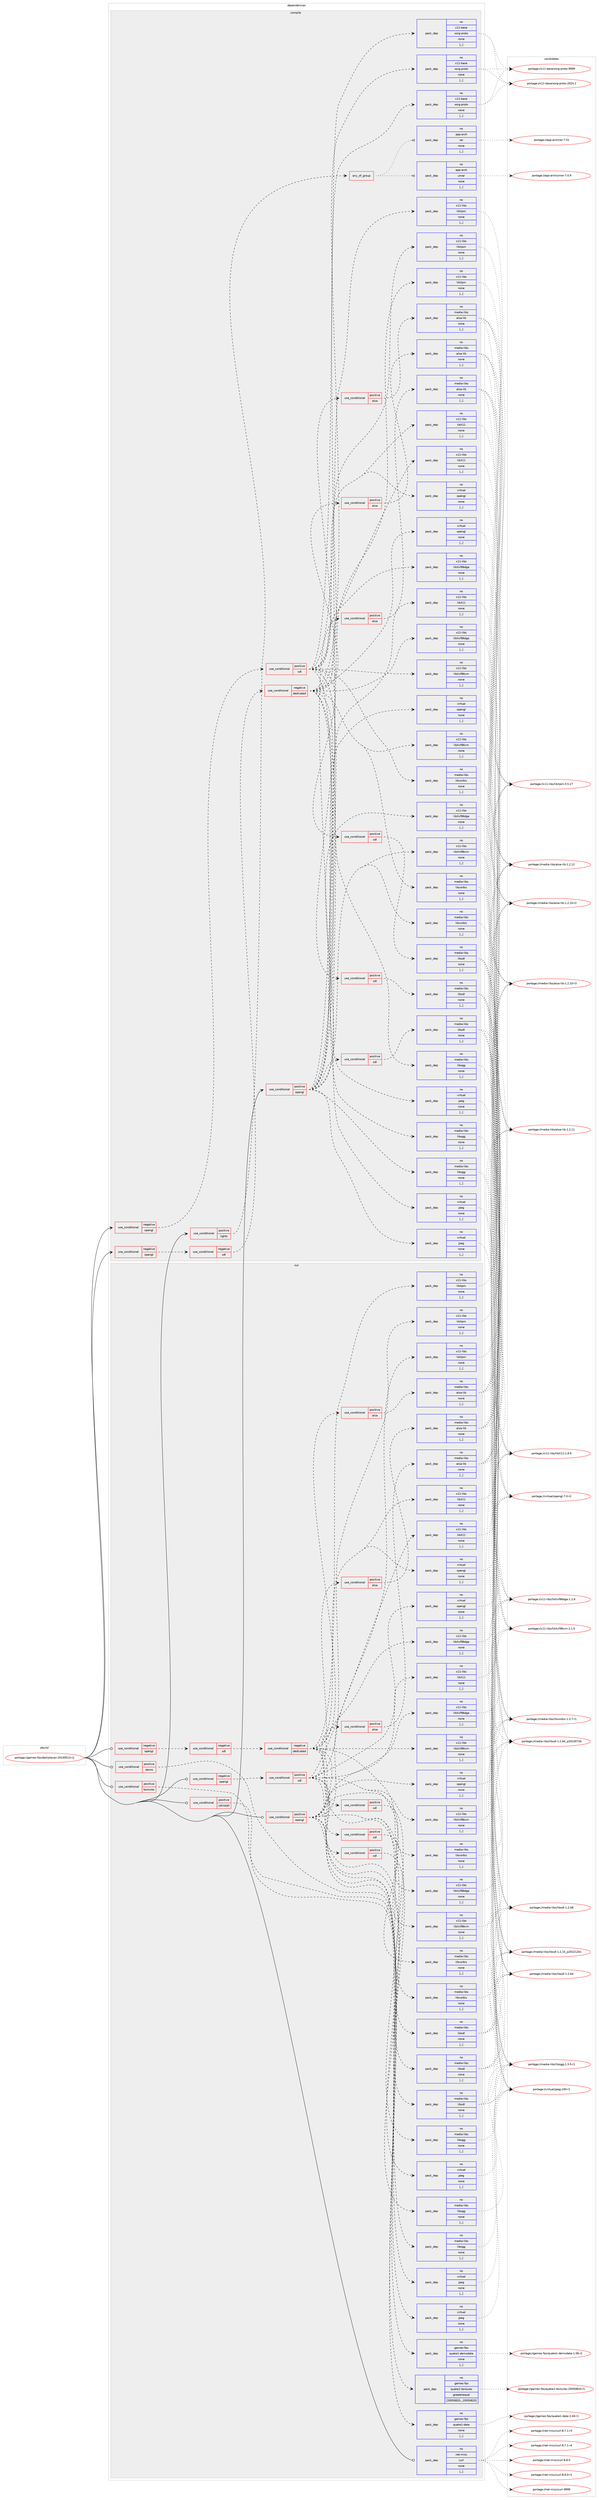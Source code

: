 digraph prolog {

# *************
# Graph options
# *************

newrank=true;
concentrate=true;
compound=true;
graph [rankdir=LR,fontname=Helvetica,fontsize=10,ranksep=1.5];#, ranksep=2.5, nodesep=0.2];
edge  [arrowhead=vee];
node  [fontname=Helvetica,fontsize=10];

# **********
# The ebuild
# **********

subgraph cluster_leftcol {
color=gray;
rank=same;
label=<<i>ebuild</i>>;
id [label="portage://games-fps/darkplaces-20140513-r2", color=red, width=4, href="../games-fps/darkplaces-20140513-r2.svg"];
}

# ****************
# The dependencies
# ****************

subgraph cluster_midcol {
color=gray;
label=<<i>dependencies</i>>;
subgraph cluster_compile {
fillcolor="#eeeeee";
style=filled;
label=<<i>compile</i>>;
subgraph cond62453 {
dependency225087 [label=<<TABLE BORDER="0" CELLBORDER="1" CELLSPACING="0" CELLPADDING="4"><TR><TD ROWSPAN="3" CELLPADDING="10">use_conditional</TD></TR><TR><TD>negative</TD></TR><TR><TD>opengl</TD></TR></TABLE>>, shape=none, color=red];
subgraph cond62454 {
dependency225088 [label=<<TABLE BORDER="0" CELLBORDER="1" CELLSPACING="0" CELLPADDING="4"><TR><TD ROWSPAN="3" CELLPADDING="10">use_conditional</TD></TR><TR><TD>negative</TD></TR><TR><TD>sdl</TD></TR></TABLE>>, shape=none, color=red];
subgraph cond62455 {
dependency225089 [label=<<TABLE BORDER="0" CELLBORDER="1" CELLSPACING="0" CELLPADDING="4"><TR><TD ROWSPAN="3" CELLPADDING="10">use_conditional</TD></TR><TR><TD>negative</TD></TR><TR><TD>dedicated</TD></TR></TABLE>>, shape=none, color=red];
subgraph pack161154 {
dependency225090 [label=<<TABLE BORDER="0" CELLBORDER="1" CELLSPACING="0" CELLPADDING="4" WIDTH="220"><TR><TD ROWSPAN="6" CELLPADDING="30">pack_dep</TD></TR><TR><TD WIDTH="110">no</TD></TR><TR><TD>virtual</TD></TR><TR><TD>jpeg</TD></TR><TR><TD>none</TD></TR><TR><TD>[,,]</TD></TR></TABLE>>, shape=none, color=blue];
}
dependency225089:e -> dependency225090:w [weight=20,style="dashed",arrowhead="vee"];
subgraph pack161155 {
dependency225091 [label=<<TABLE BORDER="0" CELLBORDER="1" CELLSPACING="0" CELLPADDING="4" WIDTH="220"><TR><TD ROWSPAN="6" CELLPADDING="30">pack_dep</TD></TR><TR><TD WIDTH="110">no</TD></TR><TR><TD>media-libs</TD></TR><TR><TD>libogg</TD></TR><TR><TD>none</TD></TR><TR><TD>[,,]</TD></TR></TABLE>>, shape=none, color=blue];
}
dependency225089:e -> dependency225091:w [weight=20,style="dashed",arrowhead="vee"];
subgraph pack161156 {
dependency225092 [label=<<TABLE BORDER="0" CELLBORDER="1" CELLSPACING="0" CELLPADDING="4" WIDTH="220"><TR><TD ROWSPAN="6" CELLPADDING="30">pack_dep</TD></TR><TR><TD WIDTH="110">no</TD></TR><TR><TD>media-libs</TD></TR><TR><TD>libvorbis</TD></TR><TR><TD>none</TD></TR><TR><TD>[,,]</TD></TR></TABLE>>, shape=none, color=blue];
}
dependency225089:e -> dependency225092:w [weight=20,style="dashed",arrowhead="vee"];
subgraph pack161157 {
dependency225093 [label=<<TABLE BORDER="0" CELLBORDER="1" CELLSPACING="0" CELLPADDING="4" WIDTH="220"><TR><TD ROWSPAN="6" CELLPADDING="30">pack_dep</TD></TR><TR><TD WIDTH="110">no</TD></TR><TR><TD>virtual</TD></TR><TR><TD>opengl</TD></TR><TR><TD>none</TD></TR><TR><TD>[,,]</TD></TR></TABLE>>, shape=none, color=blue];
}
dependency225089:e -> dependency225093:w [weight=20,style="dashed",arrowhead="vee"];
subgraph cond62456 {
dependency225094 [label=<<TABLE BORDER="0" CELLBORDER="1" CELLSPACING="0" CELLPADDING="4"><TR><TD ROWSPAN="3" CELLPADDING="10">use_conditional</TD></TR><TR><TD>positive</TD></TR><TR><TD>alsa</TD></TR></TABLE>>, shape=none, color=red];
subgraph pack161158 {
dependency225095 [label=<<TABLE BORDER="0" CELLBORDER="1" CELLSPACING="0" CELLPADDING="4" WIDTH="220"><TR><TD ROWSPAN="6" CELLPADDING="30">pack_dep</TD></TR><TR><TD WIDTH="110">no</TD></TR><TR><TD>media-libs</TD></TR><TR><TD>alsa-lib</TD></TR><TR><TD>none</TD></TR><TR><TD>[,,]</TD></TR></TABLE>>, shape=none, color=blue];
}
dependency225094:e -> dependency225095:w [weight=20,style="dashed",arrowhead="vee"];
}
dependency225089:e -> dependency225094:w [weight=20,style="dashed",arrowhead="vee"];
subgraph cond62457 {
dependency225096 [label=<<TABLE BORDER="0" CELLBORDER="1" CELLSPACING="0" CELLPADDING="4"><TR><TD ROWSPAN="3" CELLPADDING="10">use_conditional</TD></TR><TR><TD>positive</TD></TR><TR><TD>sdl</TD></TR></TABLE>>, shape=none, color=red];
subgraph pack161159 {
dependency225097 [label=<<TABLE BORDER="0" CELLBORDER="1" CELLSPACING="0" CELLPADDING="4" WIDTH="220"><TR><TD ROWSPAN="6" CELLPADDING="30">pack_dep</TD></TR><TR><TD WIDTH="110">no</TD></TR><TR><TD>media-libs</TD></TR><TR><TD>libsdl</TD></TR><TR><TD>none</TD></TR><TR><TD>[,,]</TD></TR></TABLE>>, shape=none, color=blue];
}
dependency225096:e -> dependency225097:w [weight=20,style="dashed",arrowhead="vee"];
}
dependency225089:e -> dependency225096:w [weight=20,style="dashed",arrowhead="vee"];
subgraph pack161160 {
dependency225098 [label=<<TABLE BORDER="0" CELLBORDER="1" CELLSPACING="0" CELLPADDING="4" WIDTH="220"><TR><TD ROWSPAN="6" CELLPADDING="30">pack_dep</TD></TR><TR><TD WIDTH="110">no</TD></TR><TR><TD>x11-libs</TD></TR><TR><TD>libX11</TD></TR><TR><TD>none</TD></TR><TR><TD>[,,]</TD></TR></TABLE>>, shape=none, color=blue];
}
dependency225089:e -> dependency225098:w [weight=20,style="dashed",arrowhead="vee"];
subgraph pack161161 {
dependency225099 [label=<<TABLE BORDER="0" CELLBORDER="1" CELLSPACING="0" CELLPADDING="4" WIDTH="220"><TR><TD ROWSPAN="6" CELLPADDING="30">pack_dep</TD></TR><TR><TD WIDTH="110">no</TD></TR><TR><TD>x11-libs</TD></TR><TR><TD>libXpm</TD></TR><TR><TD>none</TD></TR><TR><TD>[,,]</TD></TR></TABLE>>, shape=none, color=blue];
}
dependency225089:e -> dependency225099:w [weight=20,style="dashed",arrowhead="vee"];
subgraph pack161162 {
dependency225100 [label=<<TABLE BORDER="0" CELLBORDER="1" CELLSPACING="0" CELLPADDING="4" WIDTH="220"><TR><TD ROWSPAN="6" CELLPADDING="30">pack_dep</TD></TR><TR><TD WIDTH="110">no</TD></TR><TR><TD>x11-libs</TD></TR><TR><TD>libXxf86dga</TD></TR><TR><TD>none</TD></TR><TR><TD>[,,]</TD></TR></TABLE>>, shape=none, color=blue];
}
dependency225089:e -> dependency225100:w [weight=20,style="dashed",arrowhead="vee"];
subgraph pack161163 {
dependency225101 [label=<<TABLE BORDER="0" CELLBORDER="1" CELLSPACING="0" CELLPADDING="4" WIDTH="220"><TR><TD ROWSPAN="6" CELLPADDING="30">pack_dep</TD></TR><TR><TD WIDTH="110">no</TD></TR><TR><TD>x11-libs</TD></TR><TR><TD>libXxf86vm</TD></TR><TR><TD>none</TD></TR><TR><TD>[,,]</TD></TR></TABLE>>, shape=none, color=blue];
}
dependency225089:e -> dependency225101:w [weight=20,style="dashed",arrowhead="vee"];
subgraph pack161164 {
dependency225102 [label=<<TABLE BORDER="0" CELLBORDER="1" CELLSPACING="0" CELLPADDING="4" WIDTH="220"><TR><TD ROWSPAN="6" CELLPADDING="30">pack_dep</TD></TR><TR><TD WIDTH="110">no</TD></TR><TR><TD>x11-base</TD></TR><TR><TD>xorg-proto</TD></TR><TR><TD>none</TD></TR><TR><TD>[,,]</TD></TR></TABLE>>, shape=none, color=blue];
}
dependency225089:e -> dependency225102:w [weight=20,style="dashed",arrowhead="vee"];
}
dependency225088:e -> dependency225089:w [weight=20,style="dashed",arrowhead="vee"];
}
dependency225087:e -> dependency225088:w [weight=20,style="dashed",arrowhead="vee"];
}
id:e -> dependency225087:w [weight=20,style="solid",arrowhead="vee"];
subgraph cond62458 {
dependency225103 [label=<<TABLE BORDER="0" CELLBORDER="1" CELLSPACING="0" CELLPADDING="4"><TR><TD ROWSPAN="3" CELLPADDING="10">use_conditional</TD></TR><TR><TD>negative</TD></TR><TR><TD>opengl</TD></TR></TABLE>>, shape=none, color=red];
subgraph cond62459 {
dependency225104 [label=<<TABLE BORDER="0" CELLBORDER="1" CELLSPACING="0" CELLPADDING="4"><TR><TD ROWSPAN="3" CELLPADDING="10">use_conditional</TD></TR><TR><TD>positive</TD></TR><TR><TD>sdl</TD></TR></TABLE>>, shape=none, color=red];
subgraph pack161165 {
dependency225105 [label=<<TABLE BORDER="0" CELLBORDER="1" CELLSPACING="0" CELLPADDING="4" WIDTH="220"><TR><TD ROWSPAN="6" CELLPADDING="30">pack_dep</TD></TR><TR><TD WIDTH="110">no</TD></TR><TR><TD>virtual</TD></TR><TR><TD>jpeg</TD></TR><TR><TD>none</TD></TR><TR><TD>[,,]</TD></TR></TABLE>>, shape=none, color=blue];
}
dependency225104:e -> dependency225105:w [weight=20,style="dashed",arrowhead="vee"];
subgraph pack161166 {
dependency225106 [label=<<TABLE BORDER="0" CELLBORDER="1" CELLSPACING="0" CELLPADDING="4" WIDTH="220"><TR><TD ROWSPAN="6" CELLPADDING="30">pack_dep</TD></TR><TR><TD WIDTH="110">no</TD></TR><TR><TD>media-libs</TD></TR><TR><TD>libogg</TD></TR><TR><TD>none</TD></TR><TR><TD>[,,]</TD></TR></TABLE>>, shape=none, color=blue];
}
dependency225104:e -> dependency225106:w [weight=20,style="dashed",arrowhead="vee"];
subgraph pack161167 {
dependency225107 [label=<<TABLE BORDER="0" CELLBORDER="1" CELLSPACING="0" CELLPADDING="4" WIDTH="220"><TR><TD ROWSPAN="6" CELLPADDING="30">pack_dep</TD></TR><TR><TD WIDTH="110">no</TD></TR><TR><TD>media-libs</TD></TR><TR><TD>libvorbis</TD></TR><TR><TD>none</TD></TR><TR><TD>[,,]</TD></TR></TABLE>>, shape=none, color=blue];
}
dependency225104:e -> dependency225107:w [weight=20,style="dashed",arrowhead="vee"];
subgraph pack161168 {
dependency225108 [label=<<TABLE BORDER="0" CELLBORDER="1" CELLSPACING="0" CELLPADDING="4" WIDTH="220"><TR><TD ROWSPAN="6" CELLPADDING="30">pack_dep</TD></TR><TR><TD WIDTH="110">no</TD></TR><TR><TD>virtual</TD></TR><TR><TD>opengl</TD></TR><TR><TD>none</TD></TR><TR><TD>[,,]</TD></TR></TABLE>>, shape=none, color=blue];
}
dependency225104:e -> dependency225108:w [weight=20,style="dashed",arrowhead="vee"];
subgraph cond62460 {
dependency225109 [label=<<TABLE BORDER="0" CELLBORDER="1" CELLSPACING="0" CELLPADDING="4"><TR><TD ROWSPAN="3" CELLPADDING="10">use_conditional</TD></TR><TR><TD>positive</TD></TR><TR><TD>alsa</TD></TR></TABLE>>, shape=none, color=red];
subgraph pack161169 {
dependency225110 [label=<<TABLE BORDER="0" CELLBORDER="1" CELLSPACING="0" CELLPADDING="4" WIDTH="220"><TR><TD ROWSPAN="6" CELLPADDING="30">pack_dep</TD></TR><TR><TD WIDTH="110">no</TD></TR><TR><TD>media-libs</TD></TR><TR><TD>alsa-lib</TD></TR><TR><TD>none</TD></TR><TR><TD>[,,]</TD></TR></TABLE>>, shape=none, color=blue];
}
dependency225109:e -> dependency225110:w [weight=20,style="dashed",arrowhead="vee"];
}
dependency225104:e -> dependency225109:w [weight=20,style="dashed",arrowhead="vee"];
subgraph cond62461 {
dependency225111 [label=<<TABLE BORDER="0" CELLBORDER="1" CELLSPACING="0" CELLPADDING="4"><TR><TD ROWSPAN="3" CELLPADDING="10">use_conditional</TD></TR><TR><TD>positive</TD></TR><TR><TD>sdl</TD></TR></TABLE>>, shape=none, color=red];
subgraph pack161170 {
dependency225112 [label=<<TABLE BORDER="0" CELLBORDER="1" CELLSPACING="0" CELLPADDING="4" WIDTH="220"><TR><TD ROWSPAN="6" CELLPADDING="30">pack_dep</TD></TR><TR><TD WIDTH="110">no</TD></TR><TR><TD>media-libs</TD></TR><TR><TD>libsdl</TD></TR><TR><TD>none</TD></TR><TR><TD>[,,]</TD></TR></TABLE>>, shape=none, color=blue];
}
dependency225111:e -> dependency225112:w [weight=20,style="dashed",arrowhead="vee"];
}
dependency225104:e -> dependency225111:w [weight=20,style="dashed",arrowhead="vee"];
subgraph pack161171 {
dependency225113 [label=<<TABLE BORDER="0" CELLBORDER="1" CELLSPACING="0" CELLPADDING="4" WIDTH="220"><TR><TD ROWSPAN="6" CELLPADDING="30">pack_dep</TD></TR><TR><TD WIDTH="110">no</TD></TR><TR><TD>x11-libs</TD></TR><TR><TD>libX11</TD></TR><TR><TD>none</TD></TR><TR><TD>[,,]</TD></TR></TABLE>>, shape=none, color=blue];
}
dependency225104:e -> dependency225113:w [weight=20,style="dashed",arrowhead="vee"];
subgraph pack161172 {
dependency225114 [label=<<TABLE BORDER="0" CELLBORDER="1" CELLSPACING="0" CELLPADDING="4" WIDTH="220"><TR><TD ROWSPAN="6" CELLPADDING="30">pack_dep</TD></TR><TR><TD WIDTH="110">no</TD></TR><TR><TD>x11-libs</TD></TR><TR><TD>libXpm</TD></TR><TR><TD>none</TD></TR><TR><TD>[,,]</TD></TR></TABLE>>, shape=none, color=blue];
}
dependency225104:e -> dependency225114:w [weight=20,style="dashed",arrowhead="vee"];
subgraph pack161173 {
dependency225115 [label=<<TABLE BORDER="0" CELLBORDER="1" CELLSPACING="0" CELLPADDING="4" WIDTH="220"><TR><TD ROWSPAN="6" CELLPADDING="30">pack_dep</TD></TR><TR><TD WIDTH="110">no</TD></TR><TR><TD>x11-libs</TD></TR><TR><TD>libXxf86dga</TD></TR><TR><TD>none</TD></TR><TR><TD>[,,]</TD></TR></TABLE>>, shape=none, color=blue];
}
dependency225104:e -> dependency225115:w [weight=20,style="dashed",arrowhead="vee"];
subgraph pack161174 {
dependency225116 [label=<<TABLE BORDER="0" CELLBORDER="1" CELLSPACING="0" CELLPADDING="4" WIDTH="220"><TR><TD ROWSPAN="6" CELLPADDING="30">pack_dep</TD></TR><TR><TD WIDTH="110">no</TD></TR><TR><TD>x11-libs</TD></TR><TR><TD>libXxf86vm</TD></TR><TR><TD>none</TD></TR><TR><TD>[,,]</TD></TR></TABLE>>, shape=none, color=blue];
}
dependency225104:e -> dependency225116:w [weight=20,style="dashed",arrowhead="vee"];
subgraph pack161175 {
dependency225117 [label=<<TABLE BORDER="0" CELLBORDER="1" CELLSPACING="0" CELLPADDING="4" WIDTH="220"><TR><TD ROWSPAN="6" CELLPADDING="30">pack_dep</TD></TR><TR><TD WIDTH="110">no</TD></TR><TR><TD>x11-base</TD></TR><TR><TD>xorg-proto</TD></TR><TR><TD>none</TD></TR><TR><TD>[,,]</TD></TR></TABLE>>, shape=none, color=blue];
}
dependency225104:e -> dependency225117:w [weight=20,style="dashed",arrowhead="vee"];
}
dependency225103:e -> dependency225104:w [weight=20,style="dashed",arrowhead="vee"];
}
id:e -> dependency225103:w [weight=20,style="solid",arrowhead="vee"];
subgraph cond62462 {
dependency225118 [label=<<TABLE BORDER="0" CELLBORDER="1" CELLSPACING="0" CELLPADDING="4"><TR><TD ROWSPAN="3" CELLPADDING="10">use_conditional</TD></TR><TR><TD>positive</TD></TR><TR><TD>lights</TD></TR></TABLE>>, shape=none, color=red];
subgraph any1328 {
dependency225119 [label=<<TABLE BORDER="0" CELLBORDER="1" CELLSPACING="0" CELLPADDING="4"><TR><TD CELLPADDING="10">any_of_group</TD></TR></TABLE>>, shape=none, color=red];subgraph pack161176 {
dependency225120 [label=<<TABLE BORDER="0" CELLBORDER="1" CELLSPACING="0" CELLPADDING="4" WIDTH="220"><TR><TD ROWSPAN="6" CELLPADDING="30">pack_dep</TD></TR><TR><TD WIDTH="110">no</TD></TR><TR><TD>app-arch</TD></TR><TR><TD>unrar</TD></TR><TR><TD>none</TD></TR><TR><TD>[,,]</TD></TR></TABLE>>, shape=none, color=blue];
}
dependency225119:e -> dependency225120:w [weight=20,style="dotted",arrowhead="oinv"];
subgraph pack161177 {
dependency225121 [label=<<TABLE BORDER="0" CELLBORDER="1" CELLSPACING="0" CELLPADDING="4" WIDTH="220"><TR><TD ROWSPAN="6" CELLPADDING="30">pack_dep</TD></TR><TR><TD WIDTH="110">no</TD></TR><TR><TD>app-arch</TD></TR><TR><TD>rar</TD></TR><TR><TD>none</TD></TR><TR><TD>[,,]</TD></TR></TABLE>>, shape=none, color=blue];
}
dependency225119:e -> dependency225121:w [weight=20,style="dotted",arrowhead="oinv"];
}
dependency225118:e -> dependency225119:w [weight=20,style="dashed",arrowhead="vee"];
}
id:e -> dependency225118:w [weight=20,style="solid",arrowhead="vee"];
subgraph cond62463 {
dependency225122 [label=<<TABLE BORDER="0" CELLBORDER="1" CELLSPACING="0" CELLPADDING="4"><TR><TD ROWSPAN="3" CELLPADDING="10">use_conditional</TD></TR><TR><TD>positive</TD></TR><TR><TD>opengl</TD></TR></TABLE>>, shape=none, color=red];
subgraph pack161178 {
dependency225123 [label=<<TABLE BORDER="0" CELLBORDER="1" CELLSPACING="0" CELLPADDING="4" WIDTH="220"><TR><TD ROWSPAN="6" CELLPADDING="30">pack_dep</TD></TR><TR><TD WIDTH="110">no</TD></TR><TR><TD>virtual</TD></TR><TR><TD>jpeg</TD></TR><TR><TD>none</TD></TR><TR><TD>[,,]</TD></TR></TABLE>>, shape=none, color=blue];
}
dependency225122:e -> dependency225123:w [weight=20,style="dashed",arrowhead="vee"];
subgraph pack161179 {
dependency225124 [label=<<TABLE BORDER="0" CELLBORDER="1" CELLSPACING="0" CELLPADDING="4" WIDTH="220"><TR><TD ROWSPAN="6" CELLPADDING="30">pack_dep</TD></TR><TR><TD WIDTH="110">no</TD></TR><TR><TD>media-libs</TD></TR><TR><TD>libogg</TD></TR><TR><TD>none</TD></TR><TR><TD>[,,]</TD></TR></TABLE>>, shape=none, color=blue];
}
dependency225122:e -> dependency225124:w [weight=20,style="dashed",arrowhead="vee"];
subgraph pack161180 {
dependency225125 [label=<<TABLE BORDER="0" CELLBORDER="1" CELLSPACING="0" CELLPADDING="4" WIDTH="220"><TR><TD ROWSPAN="6" CELLPADDING="30">pack_dep</TD></TR><TR><TD WIDTH="110">no</TD></TR><TR><TD>media-libs</TD></TR><TR><TD>libvorbis</TD></TR><TR><TD>none</TD></TR><TR><TD>[,,]</TD></TR></TABLE>>, shape=none, color=blue];
}
dependency225122:e -> dependency225125:w [weight=20,style="dashed",arrowhead="vee"];
subgraph pack161181 {
dependency225126 [label=<<TABLE BORDER="0" CELLBORDER="1" CELLSPACING="0" CELLPADDING="4" WIDTH="220"><TR><TD ROWSPAN="6" CELLPADDING="30">pack_dep</TD></TR><TR><TD WIDTH="110">no</TD></TR><TR><TD>virtual</TD></TR><TR><TD>opengl</TD></TR><TR><TD>none</TD></TR><TR><TD>[,,]</TD></TR></TABLE>>, shape=none, color=blue];
}
dependency225122:e -> dependency225126:w [weight=20,style="dashed",arrowhead="vee"];
subgraph cond62464 {
dependency225127 [label=<<TABLE BORDER="0" CELLBORDER="1" CELLSPACING="0" CELLPADDING="4"><TR><TD ROWSPAN="3" CELLPADDING="10">use_conditional</TD></TR><TR><TD>positive</TD></TR><TR><TD>alsa</TD></TR></TABLE>>, shape=none, color=red];
subgraph pack161182 {
dependency225128 [label=<<TABLE BORDER="0" CELLBORDER="1" CELLSPACING="0" CELLPADDING="4" WIDTH="220"><TR><TD ROWSPAN="6" CELLPADDING="30">pack_dep</TD></TR><TR><TD WIDTH="110">no</TD></TR><TR><TD>media-libs</TD></TR><TR><TD>alsa-lib</TD></TR><TR><TD>none</TD></TR><TR><TD>[,,]</TD></TR></TABLE>>, shape=none, color=blue];
}
dependency225127:e -> dependency225128:w [weight=20,style="dashed",arrowhead="vee"];
}
dependency225122:e -> dependency225127:w [weight=20,style="dashed",arrowhead="vee"];
subgraph cond62465 {
dependency225129 [label=<<TABLE BORDER="0" CELLBORDER="1" CELLSPACING="0" CELLPADDING="4"><TR><TD ROWSPAN="3" CELLPADDING="10">use_conditional</TD></TR><TR><TD>positive</TD></TR><TR><TD>sdl</TD></TR></TABLE>>, shape=none, color=red];
subgraph pack161183 {
dependency225130 [label=<<TABLE BORDER="0" CELLBORDER="1" CELLSPACING="0" CELLPADDING="4" WIDTH="220"><TR><TD ROWSPAN="6" CELLPADDING="30">pack_dep</TD></TR><TR><TD WIDTH="110">no</TD></TR><TR><TD>media-libs</TD></TR><TR><TD>libsdl</TD></TR><TR><TD>none</TD></TR><TR><TD>[,,]</TD></TR></TABLE>>, shape=none, color=blue];
}
dependency225129:e -> dependency225130:w [weight=20,style="dashed",arrowhead="vee"];
}
dependency225122:e -> dependency225129:w [weight=20,style="dashed",arrowhead="vee"];
subgraph pack161184 {
dependency225131 [label=<<TABLE BORDER="0" CELLBORDER="1" CELLSPACING="0" CELLPADDING="4" WIDTH="220"><TR><TD ROWSPAN="6" CELLPADDING="30">pack_dep</TD></TR><TR><TD WIDTH="110">no</TD></TR><TR><TD>x11-libs</TD></TR><TR><TD>libX11</TD></TR><TR><TD>none</TD></TR><TR><TD>[,,]</TD></TR></TABLE>>, shape=none, color=blue];
}
dependency225122:e -> dependency225131:w [weight=20,style="dashed",arrowhead="vee"];
subgraph pack161185 {
dependency225132 [label=<<TABLE BORDER="0" CELLBORDER="1" CELLSPACING="0" CELLPADDING="4" WIDTH="220"><TR><TD ROWSPAN="6" CELLPADDING="30">pack_dep</TD></TR><TR><TD WIDTH="110">no</TD></TR><TR><TD>x11-libs</TD></TR><TR><TD>libXpm</TD></TR><TR><TD>none</TD></TR><TR><TD>[,,]</TD></TR></TABLE>>, shape=none, color=blue];
}
dependency225122:e -> dependency225132:w [weight=20,style="dashed",arrowhead="vee"];
subgraph pack161186 {
dependency225133 [label=<<TABLE BORDER="0" CELLBORDER="1" CELLSPACING="0" CELLPADDING="4" WIDTH="220"><TR><TD ROWSPAN="6" CELLPADDING="30">pack_dep</TD></TR><TR><TD WIDTH="110">no</TD></TR><TR><TD>x11-libs</TD></TR><TR><TD>libXxf86dga</TD></TR><TR><TD>none</TD></TR><TR><TD>[,,]</TD></TR></TABLE>>, shape=none, color=blue];
}
dependency225122:e -> dependency225133:w [weight=20,style="dashed",arrowhead="vee"];
subgraph pack161187 {
dependency225134 [label=<<TABLE BORDER="0" CELLBORDER="1" CELLSPACING="0" CELLPADDING="4" WIDTH="220"><TR><TD ROWSPAN="6" CELLPADDING="30">pack_dep</TD></TR><TR><TD WIDTH="110">no</TD></TR><TR><TD>x11-libs</TD></TR><TR><TD>libXxf86vm</TD></TR><TR><TD>none</TD></TR><TR><TD>[,,]</TD></TR></TABLE>>, shape=none, color=blue];
}
dependency225122:e -> dependency225134:w [weight=20,style="dashed",arrowhead="vee"];
subgraph pack161188 {
dependency225135 [label=<<TABLE BORDER="0" CELLBORDER="1" CELLSPACING="0" CELLPADDING="4" WIDTH="220"><TR><TD ROWSPAN="6" CELLPADDING="30">pack_dep</TD></TR><TR><TD WIDTH="110">no</TD></TR><TR><TD>x11-base</TD></TR><TR><TD>xorg-proto</TD></TR><TR><TD>none</TD></TR><TR><TD>[,,]</TD></TR></TABLE>>, shape=none, color=blue];
}
dependency225122:e -> dependency225135:w [weight=20,style="dashed",arrowhead="vee"];
}
id:e -> dependency225122:w [weight=20,style="solid",arrowhead="vee"];
}
subgraph cluster_compileandrun {
fillcolor="#eeeeee";
style=filled;
label=<<i>compile and run</i>>;
}
subgraph cluster_run {
fillcolor="#eeeeee";
style=filled;
label=<<i>run</i>>;
subgraph cond62466 {
dependency225136 [label=<<TABLE BORDER="0" CELLBORDER="1" CELLSPACING="0" CELLPADDING="4"><TR><TD ROWSPAN="3" CELLPADDING="10">use_conditional</TD></TR><TR><TD>negative</TD></TR><TR><TD>opengl</TD></TR></TABLE>>, shape=none, color=red];
subgraph cond62467 {
dependency225137 [label=<<TABLE BORDER="0" CELLBORDER="1" CELLSPACING="0" CELLPADDING="4"><TR><TD ROWSPAN="3" CELLPADDING="10">use_conditional</TD></TR><TR><TD>negative</TD></TR><TR><TD>sdl</TD></TR></TABLE>>, shape=none, color=red];
subgraph cond62468 {
dependency225138 [label=<<TABLE BORDER="0" CELLBORDER="1" CELLSPACING="0" CELLPADDING="4"><TR><TD ROWSPAN="3" CELLPADDING="10">use_conditional</TD></TR><TR><TD>negative</TD></TR><TR><TD>dedicated</TD></TR></TABLE>>, shape=none, color=red];
subgraph pack161189 {
dependency225139 [label=<<TABLE BORDER="0" CELLBORDER="1" CELLSPACING="0" CELLPADDING="4" WIDTH="220"><TR><TD ROWSPAN="6" CELLPADDING="30">pack_dep</TD></TR><TR><TD WIDTH="110">no</TD></TR><TR><TD>virtual</TD></TR><TR><TD>jpeg</TD></TR><TR><TD>none</TD></TR><TR><TD>[,,]</TD></TR></TABLE>>, shape=none, color=blue];
}
dependency225138:e -> dependency225139:w [weight=20,style="dashed",arrowhead="vee"];
subgraph pack161190 {
dependency225140 [label=<<TABLE BORDER="0" CELLBORDER="1" CELLSPACING="0" CELLPADDING="4" WIDTH="220"><TR><TD ROWSPAN="6" CELLPADDING="30">pack_dep</TD></TR><TR><TD WIDTH="110">no</TD></TR><TR><TD>media-libs</TD></TR><TR><TD>libogg</TD></TR><TR><TD>none</TD></TR><TR><TD>[,,]</TD></TR></TABLE>>, shape=none, color=blue];
}
dependency225138:e -> dependency225140:w [weight=20,style="dashed",arrowhead="vee"];
subgraph pack161191 {
dependency225141 [label=<<TABLE BORDER="0" CELLBORDER="1" CELLSPACING="0" CELLPADDING="4" WIDTH="220"><TR><TD ROWSPAN="6" CELLPADDING="30">pack_dep</TD></TR><TR><TD WIDTH="110">no</TD></TR><TR><TD>media-libs</TD></TR><TR><TD>libvorbis</TD></TR><TR><TD>none</TD></TR><TR><TD>[,,]</TD></TR></TABLE>>, shape=none, color=blue];
}
dependency225138:e -> dependency225141:w [weight=20,style="dashed",arrowhead="vee"];
subgraph pack161192 {
dependency225142 [label=<<TABLE BORDER="0" CELLBORDER="1" CELLSPACING="0" CELLPADDING="4" WIDTH="220"><TR><TD ROWSPAN="6" CELLPADDING="30">pack_dep</TD></TR><TR><TD WIDTH="110">no</TD></TR><TR><TD>virtual</TD></TR><TR><TD>opengl</TD></TR><TR><TD>none</TD></TR><TR><TD>[,,]</TD></TR></TABLE>>, shape=none, color=blue];
}
dependency225138:e -> dependency225142:w [weight=20,style="dashed",arrowhead="vee"];
subgraph cond62469 {
dependency225143 [label=<<TABLE BORDER="0" CELLBORDER="1" CELLSPACING="0" CELLPADDING="4"><TR><TD ROWSPAN="3" CELLPADDING="10">use_conditional</TD></TR><TR><TD>positive</TD></TR><TR><TD>alsa</TD></TR></TABLE>>, shape=none, color=red];
subgraph pack161193 {
dependency225144 [label=<<TABLE BORDER="0" CELLBORDER="1" CELLSPACING="0" CELLPADDING="4" WIDTH="220"><TR><TD ROWSPAN="6" CELLPADDING="30">pack_dep</TD></TR><TR><TD WIDTH="110">no</TD></TR><TR><TD>media-libs</TD></TR><TR><TD>alsa-lib</TD></TR><TR><TD>none</TD></TR><TR><TD>[,,]</TD></TR></TABLE>>, shape=none, color=blue];
}
dependency225143:e -> dependency225144:w [weight=20,style="dashed",arrowhead="vee"];
}
dependency225138:e -> dependency225143:w [weight=20,style="dashed",arrowhead="vee"];
subgraph cond62470 {
dependency225145 [label=<<TABLE BORDER="0" CELLBORDER="1" CELLSPACING="0" CELLPADDING="4"><TR><TD ROWSPAN="3" CELLPADDING="10">use_conditional</TD></TR><TR><TD>positive</TD></TR><TR><TD>sdl</TD></TR></TABLE>>, shape=none, color=red];
subgraph pack161194 {
dependency225146 [label=<<TABLE BORDER="0" CELLBORDER="1" CELLSPACING="0" CELLPADDING="4" WIDTH="220"><TR><TD ROWSPAN="6" CELLPADDING="30">pack_dep</TD></TR><TR><TD WIDTH="110">no</TD></TR><TR><TD>media-libs</TD></TR><TR><TD>libsdl</TD></TR><TR><TD>none</TD></TR><TR><TD>[,,]</TD></TR></TABLE>>, shape=none, color=blue];
}
dependency225145:e -> dependency225146:w [weight=20,style="dashed",arrowhead="vee"];
}
dependency225138:e -> dependency225145:w [weight=20,style="dashed",arrowhead="vee"];
subgraph pack161195 {
dependency225147 [label=<<TABLE BORDER="0" CELLBORDER="1" CELLSPACING="0" CELLPADDING="4" WIDTH="220"><TR><TD ROWSPAN="6" CELLPADDING="30">pack_dep</TD></TR><TR><TD WIDTH="110">no</TD></TR><TR><TD>x11-libs</TD></TR><TR><TD>libX11</TD></TR><TR><TD>none</TD></TR><TR><TD>[,,]</TD></TR></TABLE>>, shape=none, color=blue];
}
dependency225138:e -> dependency225147:w [weight=20,style="dashed",arrowhead="vee"];
subgraph pack161196 {
dependency225148 [label=<<TABLE BORDER="0" CELLBORDER="1" CELLSPACING="0" CELLPADDING="4" WIDTH="220"><TR><TD ROWSPAN="6" CELLPADDING="30">pack_dep</TD></TR><TR><TD WIDTH="110">no</TD></TR><TR><TD>x11-libs</TD></TR><TR><TD>libXpm</TD></TR><TR><TD>none</TD></TR><TR><TD>[,,]</TD></TR></TABLE>>, shape=none, color=blue];
}
dependency225138:e -> dependency225148:w [weight=20,style="dashed",arrowhead="vee"];
subgraph pack161197 {
dependency225149 [label=<<TABLE BORDER="0" CELLBORDER="1" CELLSPACING="0" CELLPADDING="4" WIDTH="220"><TR><TD ROWSPAN="6" CELLPADDING="30">pack_dep</TD></TR><TR><TD WIDTH="110">no</TD></TR><TR><TD>x11-libs</TD></TR><TR><TD>libXxf86dga</TD></TR><TR><TD>none</TD></TR><TR><TD>[,,]</TD></TR></TABLE>>, shape=none, color=blue];
}
dependency225138:e -> dependency225149:w [weight=20,style="dashed",arrowhead="vee"];
subgraph pack161198 {
dependency225150 [label=<<TABLE BORDER="0" CELLBORDER="1" CELLSPACING="0" CELLPADDING="4" WIDTH="220"><TR><TD ROWSPAN="6" CELLPADDING="30">pack_dep</TD></TR><TR><TD WIDTH="110">no</TD></TR><TR><TD>x11-libs</TD></TR><TR><TD>libXxf86vm</TD></TR><TR><TD>none</TD></TR><TR><TD>[,,]</TD></TR></TABLE>>, shape=none, color=blue];
}
dependency225138:e -> dependency225150:w [weight=20,style="dashed",arrowhead="vee"];
}
dependency225137:e -> dependency225138:w [weight=20,style="dashed",arrowhead="vee"];
}
dependency225136:e -> dependency225137:w [weight=20,style="dashed",arrowhead="vee"];
}
id:e -> dependency225136:w [weight=20,style="solid",arrowhead="odot"];
subgraph cond62471 {
dependency225151 [label=<<TABLE BORDER="0" CELLBORDER="1" CELLSPACING="0" CELLPADDING="4"><TR><TD ROWSPAN="3" CELLPADDING="10">use_conditional</TD></TR><TR><TD>negative</TD></TR><TR><TD>opengl</TD></TR></TABLE>>, shape=none, color=red];
subgraph cond62472 {
dependency225152 [label=<<TABLE BORDER="0" CELLBORDER="1" CELLSPACING="0" CELLPADDING="4"><TR><TD ROWSPAN="3" CELLPADDING="10">use_conditional</TD></TR><TR><TD>positive</TD></TR><TR><TD>sdl</TD></TR></TABLE>>, shape=none, color=red];
subgraph pack161199 {
dependency225153 [label=<<TABLE BORDER="0" CELLBORDER="1" CELLSPACING="0" CELLPADDING="4" WIDTH="220"><TR><TD ROWSPAN="6" CELLPADDING="30">pack_dep</TD></TR><TR><TD WIDTH="110">no</TD></TR><TR><TD>virtual</TD></TR><TR><TD>jpeg</TD></TR><TR><TD>none</TD></TR><TR><TD>[,,]</TD></TR></TABLE>>, shape=none, color=blue];
}
dependency225152:e -> dependency225153:w [weight=20,style="dashed",arrowhead="vee"];
subgraph pack161200 {
dependency225154 [label=<<TABLE BORDER="0" CELLBORDER="1" CELLSPACING="0" CELLPADDING="4" WIDTH="220"><TR><TD ROWSPAN="6" CELLPADDING="30">pack_dep</TD></TR><TR><TD WIDTH="110">no</TD></TR><TR><TD>media-libs</TD></TR><TR><TD>libogg</TD></TR><TR><TD>none</TD></TR><TR><TD>[,,]</TD></TR></TABLE>>, shape=none, color=blue];
}
dependency225152:e -> dependency225154:w [weight=20,style="dashed",arrowhead="vee"];
subgraph pack161201 {
dependency225155 [label=<<TABLE BORDER="0" CELLBORDER="1" CELLSPACING="0" CELLPADDING="4" WIDTH="220"><TR><TD ROWSPAN="6" CELLPADDING="30">pack_dep</TD></TR><TR><TD WIDTH="110">no</TD></TR><TR><TD>media-libs</TD></TR><TR><TD>libvorbis</TD></TR><TR><TD>none</TD></TR><TR><TD>[,,]</TD></TR></TABLE>>, shape=none, color=blue];
}
dependency225152:e -> dependency225155:w [weight=20,style="dashed",arrowhead="vee"];
subgraph pack161202 {
dependency225156 [label=<<TABLE BORDER="0" CELLBORDER="1" CELLSPACING="0" CELLPADDING="4" WIDTH="220"><TR><TD ROWSPAN="6" CELLPADDING="30">pack_dep</TD></TR><TR><TD WIDTH="110">no</TD></TR><TR><TD>virtual</TD></TR><TR><TD>opengl</TD></TR><TR><TD>none</TD></TR><TR><TD>[,,]</TD></TR></TABLE>>, shape=none, color=blue];
}
dependency225152:e -> dependency225156:w [weight=20,style="dashed",arrowhead="vee"];
subgraph cond62473 {
dependency225157 [label=<<TABLE BORDER="0" CELLBORDER="1" CELLSPACING="0" CELLPADDING="4"><TR><TD ROWSPAN="3" CELLPADDING="10">use_conditional</TD></TR><TR><TD>positive</TD></TR><TR><TD>alsa</TD></TR></TABLE>>, shape=none, color=red];
subgraph pack161203 {
dependency225158 [label=<<TABLE BORDER="0" CELLBORDER="1" CELLSPACING="0" CELLPADDING="4" WIDTH="220"><TR><TD ROWSPAN="6" CELLPADDING="30">pack_dep</TD></TR><TR><TD WIDTH="110">no</TD></TR><TR><TD>media-libs</TD></TR><TR><TD>alsa-lib</TD></TR><TR><TD>none</TD></TR><TR><TD>[,,]</TD></TR></TABLE>>, shape=none, color=blue];
}
dependency225157:e -> dependency225158:w [weight=20,style="dashed",arrowhead="vee"];
}
dependency225152:e -> dependency225157:w [weight=20,style="dashed",arrowhead="vee"];
subgraph cond62474 {
dependency225159 [label=<<TABLE BORDER="0" CELLBORDER="1" CELLSPACING="0" CELLPADDING="4"><TR><TD ROWSPAN="3" CELLPADDING="10">use_conditional</TD></TR><TR><TD>positive</TD></TR><TR><TD>sdl</TD></TR></TABLE>>, shape=none, color=red];
subgraph pack161204 {
dependency225160 [label=<<TABLE BORDER="0" CELLBORDER="1" CELLSPACING="0" CELLPADDING="4" WIDTH="220"><TR><TD ROWSPAN="6" CELLPADDING="30">pack_dep</TD></TR><TR><TD WIDTH="110">no</TD></TR><TR><TD>media-libs</TD></TR><TR><TD>libsdl</TD></TR><TR><TD>none</TD></TR><TR><TD>[,,]</TD></TR></TABLE>>, shape=none, color=blue];
}
dependency225159:e -> dependency225160:w [weight=20,style="dashed",arrowhead="vee"];
}
dependency225152:e -> dependency225159:w [weight=20,style="dashed",arrowhead="vee"];
subgraph pack161205 {
dependency225161 [label=<<TABLE BORDER="0" CELLBORDER="1" CELLSPACING="0" CELLPADDING="4" WIDTH="220"><TR><TD ROWSPAN="6" CELLPADDING="30">pack_dep</TD></TR><TR><TD WIDTH="110">no</TD></TR><TR><TD>x11-libs</TD></TR><TR><TD>libX11</TD></TR><TR><TD>none</TD></TR><TR><TD>[,,]</TD></TR></TABLE>>, shape=none, color=blue];
}
dependency225152:e -> dependency225161:w [weight=20,style="dashed",arrowhead="vee"];
subgraph pack161206 {
dependency225162 [label=<<TABLE BORDER="0" CELLBORDER="1" CELLSPACING="0" CELLPADDING="4" WIDTH="220"><TR><TD ROWSPAN="6" CELLPADDING="30">pack_dep</TD></TR><TR><TD WIDTH="110">no</TD></TR><TR><TD>x11-libs</TD></TR><TR><TD>libXpm</TD></TR><TR><TD>none</TD></TR><TR><TD>[,,]</TD></TR></TABLE>>, shape=none, color=blue];
}
dependency225152:e -> dependency225162:w [weight=20,style="dashed",arrowhead="vee"];
subgraph pack161207 {
dependency225163 [label=<<TABLE BORDER="0" CELLBORDER="1" CELLSPACING="0" CELLPADDING="4" WIDTH="220"><TR><TD ROWSPAN="6" CELLPADDING="30">pack_dep</TD></TR><TR><TD WIDTH="110">no</TD></TR><TR><TD>x11-libs</TD></TR><TR><TD>libXxf86dga</TD></TR><TR><TD>none</TD></TR><TR><TD>[,,]</TD></TR></TABLE>>, shape=none, color=blue];
}
dependency225152:e -> dependency225163:w [weight=20,style="dashed",arrowhead="vee"];
subgraph pack161208 {
dependency225164 [label=<<TABLE BORDER="0" CELLBORDER="1" CELLSPACING="0" CELLPADDING="4" WIDTH="220"><TR><TD ROWSPAN="6" CELLPADDING="30">pack_dep</TD></TR><TR><TD WIDTH="110">no</TD></TR><TR><TD>x11-libs</TD></TR><TR><TD>libXxf86vm</TD></TR><TR><TD>none</TD></TR><TR><TD>[,,]</TD></TR></TABLE>>, shape=none, color=blue];
}
dependency225152:e -> dependency225164:w [weight=20,style="dashed",arrowhead="vee"];
}
dependency225151:e -> dependency225152:w [weight=20,style="dashed",arrowhead="vee"];
}
id:e -> dependency225151:w [weight=20,style="solid",arrowhead="odot"];
subgraph cond62475 {
dependency225165 [label=<<TABLE BORDER="0" CELLBORDER="1" CELLSPACING="0" CELLPADDING="4"><TR><TD ROWSPAN="3" CELLPADDING="10">use_conditional</TD></TR><TR><TD>positive</TD></TR><TR><TD>cdinstall</TD></TR></TABLE>>, shape=none, color=red];
subgraph pack161209 {
dependency225166 [label=<<TABLE BORDER="0" CELLBORDER="1" CELLSPACING="0" CELLPADDING="4" WIDTH="220"><TR><TD ROWSPAN="6" CELLPADDING="30">pack_dep</TD></TR><TR><TD WIDTH="110">no</TD></TR><TR><TD>games-fps</TD></TR><TR><TD>quake1-data</TD></TR><TR><TD>none</TD></TR><TR><TD>[,,]</TD></TR></TABLE>>, shape=none, color=blue];
}
dependency225165:e -> dependency225166:w [weight=20,style="dashed",arrowhead="vee"];
}
id:e -> dependency225165:w [weight=20,style="solid",arrowhead="odot"];
subgraph cond62476 {
dependency225167 [label=<<TABLE BORDER="0" CELLBORDER="1" CELLSPACING="0" CELLPADDING="4"><TR><TD ROWSPAN="3" CELLPADDING="10">use_conditional</TD></TR><TR><TD>positive</TD></TR><TR><TD>demo</TD></TR></TABLE>>, shape=none, color=red];
subgraph pack161210 {
dependency225168 [label=<<TABLE BORDER="0" CELLBORDER="1" CELLSPACING="0" CELLPADDING="4" WIDTH="220"><TR><TD ROWSPAN="6" CELLPADDING="30">pack_dep</TD></TR><TR><TD WIDTH="110">no</TD></TR><TR><TD>games-fps</TD></TR><TR><TD>quake1-demodata</TD></TR><TR><TD>none</TD></TR><TR><TD>[,,]</TD></TR></TABLE>>, shape=none, color=blue];
}
dependency225167:e -> dependency225168:w [weight=20,style="dashed",arrowhead="vee"];
}
id:e -> dependency225167:w [weight=20,style="solid",arrowhead="odot"];
subgraph cond62477 {
dependency225169 [label=<<TABLE BORDER="0" CELLBORDER="1" CELLSPACING="0" CELLPADDING="4"><TR><TD ROWSPAN="3" CELLPADDING="10">use_conditional</TD></TR><TR><TD>positive</TD></TR><TR><TD>opengl</TD></TR></TABLE>>, shape=none, color=red];
subgraph pack161211 {
dependency225170 [label=<<TABLE BORDER="0" CELLBORDER="1" CELLSPACING="0" CELLPADDING="4" WIDTH="220"><TR><TD ROWSPAN="6" CELLPADDING="30">pack_dep</TD></TR><TR><TD WIDTH="110">no</TD></TR><TR><TD>virtual</TD></TR><TR><TD>jpeg</TD></TR><TR><TD>none</TD></TR><TR><TD>[,,]</TD></TR></TABLE>>, shape=none, color=blue];
}
dependency225169:e -> dependency225170:w [weight=20,style="dashed",arrowhead="vee"];
subgraph pack161212 {
dependency225171 [label=<<TABLE BORDER="0" CELLBORDER="1" CELLSPACING="0" CELLPADDING="4" WIDTH="220"><TR><TD ROWSPAN="6" CELLPADDING="30">pack_dep</TD></TR><TR><TD WIDTH="110">no</TD></TR><TR><TD>media-libs</TD></TR><TR><TD>libogg</TD></TR><TR><TD>none</TD></TR><TR><TD>[,,]</TD></TR></TABLE>>, shape=none, color=blue];
}
dependency225169:e -> dependency225171:w [weight=20,style="dashed",arrowhead="vee"];
subgraph pack161213 {
dependency225172 [label=<<TABLE BORDER="0" CELLBORDER="1" CELLSPACING="0" CELLPADDING="4" WIDTH="220"><TR><TD ROWSPAN="6" CELLPADDING="30">pack_dep</TD></TR><TR><TD WIDTH="110">no</TD></TR><TR><TD>media-libs</TD></TR><TR><TD>libvorbis</TD></TR><TR><TD>none</TD></TR><TR><TD>[,,]</TD></TR></TABLE>>, shape=none, color=blue];
}
dependency225169:e -> dependency225172:w [weight=20,style="dashed",arrowhead="vee"];
subgraph pack161214 {
dependency225173 [label=<<TABLE BORDER="0" CELLBORDER="1" CELLSPACING="0" CELLPADDING="4" WIDTH="220"><TR><TD ROWSPAN="6" CELLPADDING="30">pack_dep</TD></TR><TR><TD WIDTH="110">no</TD></TR><TR><TD>virtual</TD></TR><TR><TD>opengl</TD></TR><TR><TD>none</TD></TR><TR><TD>[,,]</TD></TR></TABLE>>, shape=none, color=blue];
}
dependency225169:e -> dependency225173:w [weight=20,style="dashed",arrowhead="vee"];
subgraph cond62478 {
dependency225174 [label=<<TABLE BORDER="0" CELLBORDER="1" CELLSPACING="0" CELLPADDING="4"><TR><TD ROWSPAN="3" CELLPADDING="10">use_conditional</TD></TR><TR><TD>positive</TD></TR><TR><TD>alsa</TD></TR></TABLE>>, shape=none, color=red];
subgraph pack161215 {
dependency225175 [label=<<TABLE BORDER="0" CELLBORDER="1" CELLSPACING="0" CELLPADDING="4" WIDTH="220"><TR><TD ROWSPAN="6" CELLPADDING="30">pack_dep</TD></TR><TR><TD WIDTH="110">no</TD></TR><TR><TD>media-libs</TD></TR><TR><TD>alsa-lib</TD></TR><TR><TD>none</TD></TR><TR><TD>[,,]</TD></TR></TABLE>>, shape=none, color=blue];
}
dependency225174:e -> dependency225175:w [weight=20,style="dashed",arrowhead="vee"];
}
dependency225169:e -> dependency225174:w [weight=20,style="dashed",arrowhead="vee"];
subgraph cond62479 {
dependency225176 [label=<<TABLE BORDER="0" CELLBORDER="1" CELLSPACING="0" CELLPADDING="4"><TR><TD ROWSPAN="3" CELLPADDING="10">use_conditional</TD></TR><TR><TD>positive</TD></TR><TR><TD>sdl</TD></TR></TABLE>>, shape=none, color=red];
subgraph pack161216 {
dependency225177 [label=<<TABLE BORDER="0" CELLBORDER="1" CELLSPACING="0" CELLPADDING="4" WIDTH="220"><TR><TD ROWSPAN="6" CELLPADDING="30">pack_dep</TD></TR><TR><TD WIDTH="110">no</TD></TR><TR><TD>media-libs</TD></TR><TR><TD>libsdl</TD></TR><TR><TD>none</TD></TR><TR><TD>[,,]</TD></TR></TABLE>>, shape=none, color=blue];
}
dependency225176:e -> dependency225177:w [weight=20,style="dashed",arrowhead="vee"];
}
dependency225169:e -> dependency225176:w [weight=20,style="dashed",arrowhead="vee"];
subgraph pack161217 {
dependency225178 [label=<<TABLE BORDER="0" CELLBORDER="1" CELLSPACING="0" CELLPADDING="4" WIDTH="220"><TR><TD ROWSPAN="6" CELLPADDING="30">pack_dep</TD></TR><TR><TD WIDTH="110">no</TD></TR><TR><TD>x11-libs</TD></TR><TR><TD>libX11</TD></TR><TR><TD>none</TD></TR><TR><TD>[,,]</TD></TR></TABLE>>, shape=none, color=blue];
}
dependency225169:e -> dependency225178:w [weight=20,style="dashed",arrowhead="vee"];
subgraph pack161218 {
dependency225179 [label=<<TABLE BORDER="0" CELLBORDER="1" CELLSPACING="0" CELLPADDING="4" WIDTH="220"><TR><TD ROWSPAN="6" CELLPADDING="30">pack_dep</TD></TR><TR><TD WIDTH="110">no</TD></TR><TR><TD>x11-libs</TD></TR><TR><TD>libXpm</TD></TR><TR><TD>none</TD></TR><TR><TD>[,,]</TD></TR></TABLE>>, shape=none, color=blue];
}
dependency225169:e -> dependency225179:w [weight=20,style="dashed",arrowhead="vee"];
subgraph pack161219 {
dependency225180 [label=<<TABLE BORDER="0" CELLBORDER="1" CELLSPACING="0" CELLPADDING="4" WIDTH="220"><TR><TD ROWSPAN="6" CELLPADDING="30">pack_dep</TD></TR><TR><TD WIDTH="110">no</TD></TR><TR><TD>x11-libs</TD></TR><TR><TD>libXxf86dga</TD></TR><TR><TD>none</TD></TR><TR><TD>[,,]</TD></TR></TABLE>>, shape=none, color=blue];
}
dependency225169:e -> dependency225180:w [weight=20,style="dashed",arrowhead="vee"];
subgraph pack161220 {
dependency225181 [label=<<TABLE BORDER="0" CELLBORDER="1" CELLSPACING="0" CELLPADDING="4" WIDTH="220"><TR><TD ROWSPAN="6" CELLPADDING="30">pack_dep</TD></TR><TR><TD WIDTH="110">no</TD></TR><TR><TD>x11-libs</TD></TR><TR><TD>libXxf86vm</TD></TR><TR><TD>none</TD></TR><TR><TD>[,,]</TD></TR></TABLE>>, shape=none, color=blue];
}
dependency225169:e -> dependency225181:w [weight=20,style="dashed",arrowhead="vee"];
}
id:e -> dependency225169:w [weight=20,style="solid",arrowhead="odot"];
subgraph cond62480 {
dependency225182 [label=<<TABLE BORDER="0" CELLBORDER="1" CELLSPACING="0" CELLPADDING="4"><TR><TD ROWSPAN="3" CELLPADDING="10">use_conditional</TD></TR><TR><TD>positive</TD></TR><TR><TD>textures</TD></TR></TABLE>>, shape=none, color=red];
subgraph pack161221 {
dependency225183 [label=<<TABLE BORDER="0" CELLBORDER="1" CELLSPACING="0" CELLPADDING="4" WIDTH="220"><TR><TD ROWSPAN="6" CELLPADDING="30">pack_dep</TD></TR><TR><TD WIDTH="110">no</TD></TR><TR><TD>games-fps</TD></TR><TR><TD>quake1-textures</TD></TR><TR><TD>greaterequal</TD></TR><TR><TD>[20050820,,,20050820]</TD></TR></TABLE>>, shape=none, color=blue];
}
dependency225182:e -> dependency225183:w [weight=20,style="dashed",arrowhead="vee"];
}
id:e -> dependency225182:w [weight=20,style="solid",arrowhead="odot"];
subgraph pack161222 {
dependency225184 [label=<<TABLE BORDER="0" CELLBORDER="1" CELLSPACING="0" CELLPADDING="4" WIDTH="220"><TR><TD ROWSPAN="6" CELLPADDING="30">pack_dep</TD></TR><TR><TD WIDTH="110">no</TD></TR><TR><TD>net-misc</TD></TR><TR><TD>curl</TD></TR><TR><TD>none</TD></TR><TR><TD>[,,]</TD></TR></TABLE>>, shape=none, color=blue];
}
id:e -> dependency225184:w [weight=20,style="solid",arrowhead="odot"];
}
}

# **************
# The candidates
# **************

subgraph cluster_choices {
rank=same;
color=gray;
label=<<i>candidates</i>>;

subgraph choice161154 {
color=black;
nodesep=1;
choice1181051141161179710847106112101103454948484511449 [label="portage://virtual/jpeg-100-r1", color=red, width=4,href="../virtual/jpeg-100-r1.svg"];
dependency225090:e -> choice1181051141161179710847106112101103454948484511449:w [style=dotted,weight="100"];
}
subgraph choice161155 {
color=black;
nodesep=1;
choice10910110010597451081059811547108105981111031034549465146534511449 [label="portage://media-libs/libogg-1.3.5-r1", color=red, width=4,href="../media-libs/libogg-1.3.5-r1.svg"];
dependency225091:e -> choice10910110010597451081059811547108105981111031034549465146534511449:w [style=dotted,weight="100"];
}
subgraph choice161156 {
color=black;
nodesep=1;
choice1091011001059745108105981154710810598118111114981051154549465146554511449 [label="portage://media-libs/libvorbis-1.3.7-r1", color=red, width=4,href="../media-libs/libvorbis-1.3.7-r1.svg"];
dependency225092:e -> choice1091011001059745108105981154710810598118111114981051154549465146554511449:w [style=dotted,weight="100"];
}
subgraph choice161157 {
color=black;
nodesep=1;
choice1181051141161179710847111112101110103108455546484511450 [label="portage://virtual/opengl-7.0-r2", color=red, width=4,href="../virtual/opengl-7.0-r2.svg"];
dependency225093:e -> choice1181051141161179710847111112101110103108455546484511450:w [style=dotted,weight="100"];
}
subgraph choice161158 {
color=black;
nodesep=1;
choice1091011001059745108105981154797108115974510810598454946504649484511450 [label="portage://media-libs/alsa-lib-1.2.10-r2", color=red, width=4,href="../media-libs/alsa-lib-1.2.10-r2.svg"];
choice1091011001059745108105981154797108115974510810598454946504649484511451 [label="portage://media-libs/alsa-lib-1.2.10-r3", color=red, width=4,href="../media-libs/alsa-lib-1.2.10-r3.svg"];
choice109101100105974510810598115479710811597451081059845494650464949 [label="portage://media-libs/alsa-lib-1.2.11", color=red, width=4,href="../media-libs/alsa-lib-1.2.11.svg"];
choice109101100105974510810598115479710811597451081059845494650464950 [label="portage://media-libs/alsa-lib-1.2.12", color=red, width=4,href="../media-libs/alsa-lib-1.2.12.svg"];
dependency225095:e -> choice1091011001059745108105981154797108115974510810598454946504649484511450:w [style=dotted,weight="100"];
dependency225095:e -> choice1091011001059745108105981154797108115974510810598454946504649484511451:w [style=dotted,weight="100"];
dependency225095:e -> choice109101100105974510810598115479710811597451081059845494650464949:w [style=dotted,weight="100"];
dependency225095:e -> choice109101100105974510810598115479710811597451081059845494650464950:w [style=dotted,weight="100"];
}
subgraph choice161159 {
color=black;
nodesep=1;
choice109101100105974510810598115471081059811510010845494650464953951125048505049504849 [label="portage://media-libs/libsdl-1.2.15_p20221201", color=red, width=4,href="../media-libs/libsdl-1.2.15_p20221201.svg"];
choice109101100105974510810598115471081059811510010845494650465452 [label="portage://media-libs/libsdl-1.2.64", color=red, width=4,href="../media-libs/libsdl-1.2.64.svg"];
choice109101100105974510810598115471081059811510010845494650465452951125048505148555054 [label="portage://media-libs/libsdl-1.2.64_p20230726", color=red, width=4,href="../media-libs/libsdl-1.2.64_p20230726.svg"];
choice109101100105974510810598115471081059811510010845494650465456 [label="portage://media-libs/libsdl-1.2.68", color=red, width=4,href="../media-libs/libsdl-1.2.68.svg"];
dependency225097:e -> choice109101100105974510810598115471081059811510010845494650464953951125048505049504849:w [style=dotted,weight="100"];
dependency225097:e -> choice109101100105974510810598115471081059811510010845494650465452:w [style=dotted,weight="100"];
dependency225097:e -> choice109101100105974510810598115471081059811510010845494650465452951125048505148555054:w [style=dotted,weight="100"];
dependency225097:e -> choice109101100105974510810598115471081059811510010845494650465456:w [style=dotted,weight="100"];
}
subgraph choice161160 {
color=black;
nodesep=1;
choice120494945108105981154710810598884949454946564657 [label="portage://x11-libs/libX11-1.8.9", color=red, width=4,href="../x11-libs/libX11-1.8.9.svg"];
dependency225098:e -> choice120494945108105981154710810598884949454946564657:w [style=dotted,weight="100"];
}
subgraph choice161161 {
color=black;
nodesep=1;
choice1204949451081059811547108105988811210945514653464955 [label="portage://x11-libs/libXpm-3.5.17", color=red, width=4,href="../x11-libs/libXpm-3.5.17.svg"];
dependency225099:e -> choice1204949451081059811547108105988811210945514653464955:w [style=dotted,weight="100"];
}
subgraph choice161162 {
color=black;
nodesep=1;
choice12049494510810598115471081059888120102565410010397454946494654 [label="portage://x11-libs/libXxf86dga-1.1.6", color=red, width=4,href="../x11-libs/libXxf86dga-1.1.6.svg"];
dependency225100:e -> choice12049494510810598115471081059888120102565410010397454946494654:w [style=dotted,weight="100"];
}
subgraph choice161163 {
color=black;
nodesep=1;
choice120494945108105981154710810598881201025654118109454946494653 [label="portage://x11-libs/libXxf86vm-1.1.5", color=red, width=4,href="../x11-libs/libXxf86vm-1.1.5.svg"];
dependency225101:e -> choice120494945108105981154710810598881201025654118109454946494653:w [style=dotted,weight="100"];
}
subgraph choice161164 {
color=black;
nodesep=1;
choice1204949459897115101471201111141034511211411111611145504850524649 [label="portage://x11-base/xorg-proto-2024.1", color=red, width=4,href="../x11-base/xorg-proto-2024.1.svg"];
choice120494945989711510147120111114103451121141111161114557575757 [label="portage://x11-base/xorg-proto-9999", color=red, width=4,href="../x11-base/xorg-proto-9999.svg"];
dependency225102:e -> choice1204949459897115101471201111141034511211411111611145504850524649:w [style=dotted,weight="100"];
dependency225102:e -> choice120494945989711510147120111114103451121141111161114557575757:w [style=dotted,weight="100"];
}
subgraph choice161165 {
color=black;
nodesep=1;
choice1181051141161179710847106112101103454948484511449 [label="portage://virtual/jpeg-100-r1", color=red, width=4,href="../virtual/jpeg-100-r1.svg"];
dependency225105:e -> choice1181051141161179710847106112101103454948484511449:w [style=dotted,weight="100"];
}
subgraph choice161166 {
color=black;
nodesep=1;
choice10910110010597451081059811547108105981111031034549465146534511449 [label="portage://media-libs/libogg-1.3.5-r1", color=red, width=4,href="../media-libs/libogg-1.3.5-r1.svg"];
dependency225106:e -> choice10910110010597451081059811547108105981111031034549465146534511449:w [style=dotted,weight="100"];
}
subgraph choice161167 {
color=black;
nodesep=1;
choice1091011001059745108105981154710810598118111114981051154549465146554511449 [label="portage://media-libs/libvorbis-1.3.7-r1", color=red, width=4,href="../media-libs/libvorbis-1.3.7-r1.svg"];
dependency225107:e -> choice1091011001059745108105981154710810598118111114981051154549465146554511449:w [style=dotted,weight="100"];
}
subgraph choice161168 {
color=black;
nodesep=1;
choice1181051141161179710847111112101110103108455546484511450 [label="portage://virtual/opengl-7.0-r2", color=red, width=4,href="../virtual/opengl-7.0-r2.svg"];
dependency225108:e -> choice1181051141161179710847111112101110103108455546484511450:w [style=dotted,weight="100"];
}
subgraph choice161169 {
color=black;
nodesep=1;
choice1091011001059745108105981154797108115974510810598454946504649484511450 [label="portage://media-libs/alsa-lib-1.2.10-r2", color=red, width=4,href="../media-libs/alsa-lib-1.2.10-r2.svg"];
choice1091011001059745108105981154797108115974510810598454946504649484511451 [label="portage://media-libs/alsa-lib-1.2.10-r3", color=red, width=4,href="../media-libs/alsa-lib-1.2.10-r3.svg"];
choice109101100105974510810598115479710811597451081059845494650464949 [label="portage://media-libs/alsa-lib-1.2.11", color=red, width=4,href="../media-libs/alsa-lib-1.2.11.svg"];
choice109101100105974510810598115479710811597451081059845494650464950 [label="portage://media-libs/alsa-lib-1.2.12", color=red, width=4,href="../media-libs/alsa-lib-1.2.12.svg"];
dependency225110:e -> choice1091011001059745108105981154797108115974510810598454946504649484511450:w [style=dotted,weight="100"];
dependency225110:e -> choice1091011001059745108105981154797108115974510810598454946504649484511451:w [style=dotted,weight="100"];
dependency225110:e -> choice109101100105974510810598115479710811597451081059845494650464949:w [style=dotted,weight="100"];
dependency225110:e -> choice109101100105974510810598115479710811597451081059845494650464950:w [style=dotted,weight="100"];
}
subgraph choice161170 {
color=black;
nodesep=1;
choice109101100105974510810598115471081059811510010845494650464953951125048505049504849 [label="portage://media-libs/libsdl-1.2.15_p20221201", color=red, width=4,href="../media-libs/libsdl-1.2.15_p20221201.svg"];
choice109101100105974510810598115471081059811510010845494650465452 [label="portage://media-libs/libsdl-1.2.64", color=red, width=4,href="../media-libs/libsdl-1.2.64.svg"];
choice109101100105974510810598115471081059811510010845494650465452951125048505148555054 [label="portage://media-libs/libsdl-1.2.64_p20230726", color=red, width=4,href="../media-libs/libsdl-1.2.64_p20230726.svg"];
choice109101100105974510810598115471081059811510010845494650465456 [label="portage://media-libs/libsdl-1.2.68", color=red, width=4,href="../media-libs/libsdl-1.2.68.svg"];
dependency225112:e -> choice109101100105974510810598115471081059811510010845494650464953951125048505049504849:w [style=dotted,weight="100"];
dependency225112:e -> choice109101100105974510810598115471081059811510010845494650465452:w [style=dotted,weight="100"];
dependency225112:e -> choice109101100105974510810598115471081059811510010845494650465452951125048505148555054:w [style=dotted,weight="100"];
dependency225112:e -> choice109101100105974510810598115471081059811510010845494650465456:w [style=dotted,weight="100"];
}
subgraph choice161171 {
color=black;
nodesep=1;
choice120494945108105981154710810598884949454946564657 [label="portage://x11-libs/libX11-1.8.9", color=red, width=4,href="../x11-libs/libX11-1.8.9.svg"];
dependency225113:e -> choice120494945108105981154710810598884949454946564657:w [style=dotted,weight="100"];
}
subgraph choice161172 {
color=black;
nodesep=1;
choice1204949451081059811547108105988811210945514653464955 [label="portage://x11-libs/libXpm-3.5.17", color=red, width=4,href="../x11-libs/libXpm-3.5.17.svg"];
dependency225114:e -> choice1204949451081059811547108105988811210945514653464955:w [style=dotted,weight="100"];
}
subgraph choice161173 {
color=black;
nodesep=1;
choice12049494510810598115471081059888120102565410010397454946494654 [label="portage://x11-libs/libXxf86dga-1.1.6", color=red, width=4,href="../x11-libs/libXxf86dga-1.1.6.svg"];
dependency225115:e -> choice12049494510810598115471081059888120102565410010397454946494654:w [style=dotted,weight="100"];
}
subgraph choice161174 {
color=black;
nodesep=1;
choice120494945108105981154710810598881201025654118109454946494653 [label="portage://x11-libs/libXxf86vm-1.1.5", color=red, width=4,href="../x11-libs/libXxf86vm-1.1.5.svg"];
dependency225116:e -> choice120494945108105981154710810598881201025654118109454946494653:w [style=dotted,weight="100"];
}
subgraph choice161175 {
color=black;
nodesep=1;
choice1204949459897115101471201111141034511211411111611145504850524649 [label="portage://x11-base/xorg-proto-2024.1", color=red, width=4,href="../x11-base/xorg-proto-2024.1.svg"];
choice120494945989711510147120111114103451121141111161114557575757 [label="portage://x11-base/xorg-proto-9999", color=red, width=4,href="../x11-base/xorg-proto-9999.svg"];
dependency225117:e -> choice1204949459897115101471201111141034511211411111611145504850524649:w [style=dotted,weight="100"];
dependency225117:e -> choice120494945989711510147120111114103451121141111161114557575757:w [style=dotted,weight="100"];
}
subgraph choice161176 {
color=black;
nodesep=1;
choice971121124597114991044711711011497114455546484657 [label="portage://app-arch/unrar-7.0.9", color=red, width=4,href="../app-arch/unrar-7.0.9.svg"];
dependency225120:e -> choice971121124597114991044711711011497114455546484657:w [style=dotted,weight="100"];
}
subgraph choice161177 {
color=black;
nodesep=1;
choice9711211245971149910447114971144555464849 [label="portage://app-arch/rar-7.01", color=red, width=4,href="../app-arch/rar-7.01.svg"];
dependency225121:e -> choice9711211245971149910447114971144555464849:w [style=dotted,weight="100"];
}
subgraph choice161178 {
color=black;
nodesep=1;
choice1181051141161179710847106112101103454948484511449 [label="portage://virtual/jpeg-100-r1", color=red, width=4,href="../virtual/jpeg-100-r1.svg"];
dependency225123:e -> choice1181051141161179710847106112101103454948484511449:w [style=dotted,weight="100"];
}
subgraph choice161179 {
color=black;
nodesep=1;
choice10910110010597451081059811547108105981111031034549465146534511449 [label="portage://media-libs/libogg-1.3.5-r1", color=red, width=4,href="../media-libs/libogg-1.3.5-r1.svg"];
dependency225124:e -> choice10910110010597451081059811547108105981111031034549465146534511449:w [style=dotted,weight="100"];
}
subgraph choice161180 {
color=black;
nodesep=1;
choice1091011001059745108105981154710810598118111114981051154549465146554511449 [label="portage://media-libs/libvorbis-1.3.7-r1", color=red, width=4,href="../media-libs/libvorbis-1.3.7-r1.svg"];
dependency225125:e -> choice1091011001059745108105981154710810598118111114981051154549465146554511449:w [style=dotted,weight="100"];
}
subgraph choice161181 {
color=black;
nodesep=1;
choice1181051141161179710847111112101110103108455546484511450 [label="portage://virtual/opengl-7.0-r2", color=red, width=4,href="../virtual/opengl-7.0-r2.svg"];
dependency225126:e -> choice1181051141161179710847111112101110103108455546484511450:w [style=dotted,weight="100"];
}
subgraph choice161182 {
color=black;
nodesep=1;
choice1091011001059745108105981154797108115974510810598454946504649484511450 [label="portage://media-libs/alsa-lib-1.2.10-r2", color=red, width=4,href="../media-libs/alsa-lib-1.2.10-r2.svg"];
choice1091011001059745108105981154797108115974510810598454946504649484511451 [label="portage://media-libs/alsa-lib-1.2.10-r3", color=red, width=4,href="../media-libs/alsa-lib-1.2.10-r3.svg"];
choice109101100105974510810598115479710811597451081059845494650464949 [label="portage://media-libs/alsa-lib-1.2.11", color=red, width=4,href="../media-libs/alsa-lib-1.2.11.svg"];
choice109101100105974510810598115479710811597451081059845494650464950 [label="portage://media-libs/alsa-lib-1.2.12", color=red, width=4,href="../media-libs/alsa-lib-1.2.12.svg"];
dependency225128:e -> choice1091011001059745108105981154797108115974510810598454946504649484511450:w [style=dotted,weight="100"];
dependency225128:e -> choice1091011001059745108105981154797108115974510810598454946504649484511451:w [style=dotted,weight="100"];
dependency225128:e -> choice109101100105974510810598115479710811597451081059845494650464949:w [style=dotted,weight="100"];
dependency225128:e -> choice109101100105974510810598115479710811597451081059845494650464950:w [style=dotted,weight="100"];
}
subgraph choice161183 {
color=black;
nodesep=1;
choice109101100105974510810598115471081059811510010845494650464953951125048505049504849 [label="portage://media-libs/libsdl-1.2.15_p20221201", color=red, width=4,href="../media-libs/libsdl-1.2.15_p20221201.svg"];
choice109101100105974510810598115471081059811510010845494650465452 [label="portage://media-libs/libsdl-1.2.64", color=red, width=4,href="../media-libs/libsdl-1.2.64.svg"];
choice109101100105974510810598115471081059811510010845494650465452951125048505148555054 [label="portage://media-libs/libsdl-1.2.64_p20230726", color=red, width=4,href="../media-libs/libsdl-1.2.64_p20230726.svg"];
choice109101100105974510810598115471081059811510010845494650465456 [label="portage://media-libs/libsdl-1.2.68", color=red, width=4,href="../media-libs/libsdl-1.2.68.svg"];
dependency225130:e -> choice109101100105974510810598115471081059811510010845494650464953951125048505049504849:w [style=dotted,weight="100"];
dependency225130:e -> choice109101100105974510810598115471081059811510010845494650465452:w [style=dotted,weight="100"];
dependency225130:e -> choice109101100105974510810598115471081059811510010845494650465452951125048505148555054:w [style=dotted,weight="100"];
dependency225130:e -> choice109101100105974510810598115471081059811510010845494650465456:w [style=dotted,weight="100"];
}
subgraph choice161184 {
color=black;
nodesep=1;
choice120494945108105981154710810598884949454946564657 [label="portage://x11-libs/libX11-1.8.9", color=red, width=4,href="../x11-libs/libX11-1.8.9.svg"];
dependency225131:e -> choice120494945108105981154710810598884949454946564657:w [style=dotted,weight="100"];
}
subgraph choice161185 {
color=black;
nodesep=1;
choice1204949451081059811547108105988811210945514653464955 [label="portage://x11-libs/libXpm-3.5.17", color=red, width=4,href="../x11-libs/libXpm-3.5.17.svg"];
dependency225132:e -> choice1204949451081059811547108105988811210945514653464955:w [style=dotted,weight="100"];
}
subgraph choice161186 {
color=black;
nodesep=1;
choice12049494510810598115471081059888120102565410010397454946494654 [label="portage://x11-libs/libXxf86dga-1.1.6", color=red, width=4,href="../x11-libs/libXxf86dga-1.1.6.svg"];
dependency225133:e -> choice12049494510810598115471081059888120102565410010397454946494654:w [style=dotted,weight="100"];
}
subgraph choice161187 {
color=black;
nodesep=1;
choice120494945108105981154710810598881201025654118109454946494653 [label="portage://x11-libs/libXxf86vm-1.1.5", color=red, width=4,href="../x11-libs/libXxf86vm-1.1.5.svg"];
dependency225134:e -> choice120494945108105981154710810598881201025654118109454946494653:w [style=dotted,weight="100"];
}
subgraph choice161188 {
color=black;
nodesep=1;
choice1204949459897115101471201111141034511211411111611145504850524649 [label="portage://x11-base/xorg-proto-2024.1", color=red, width=4,href="../x11-base/xorg-proto-2024.1.svg"];
choice120494945989711510147120111114103451121141111161114557575757 [label="portage://x11-base/xorg-proto-9999", color=red, width=4,href="../x11-base/xorg-proto-9999.svg"];
dependency225135:e -> choice1204949459897115101471201111141034511211411111611145504850524649:w [style=dotted,weight="100"];
dependency225135:e -> choice120494945989711510147120111114103451121141111161114557575757:w [style=dotted,weight="100"];
}
subgraph choice161189 {
color=black;
nodesep=1;
choice1181051141161179710847106112101103454948484511449 [label="portage://virtual/jpeg-100-r1", color=red, width=4,href="../virtual/jpeg-100-r1.svg"];
dependency225139:e -> choice1181051141161179710847106112101103454948484511449:w [style=dotted,weight="100"];
}
subgraph choice161190 {
color=black;
nodesep=1;
choice10910110010597451081059811547108105981111031034549465146534511449 [label="portage://media-libs/libogg-1.3.5-r1", color=red, width=4,href="../media-libs/libogg-1.3.5-r1.svg"];
dependency225140:e -> choice10910110010597451081059811547108105981111031034549465146534511449:w [style=dotted,weight="100"];
}
subgraph choice161191 {
color=black;
nodesep=1;
choice1091011001059745108105981154710810598118111114981051154549465146554511449 [label="portage://media-libs/libvorbis-1.3.7-r1", color=red, width=4,href="../media-libs/libvorbis-1.3.7-r1.svg"];
dependency225141:e -> choice1091011001059745108105981154710810598118111114981051154549465146554511449:w [style=dotted,weight="100"];
}
subgraph choice161192 {
color=black;
nodesep=1;
choice1181051141161179710847111112101110103108455546484511450 [label="portage://virtual/opengl-7.0-r2", color=red, width=4,href="../virtual/opengl-7.0-r2.svg"];
dependency225142:e -> choice1181051141161179710847111112101110103108455546484511450:w [style=dotted,weight="100"];
}
subgraph choice161193 {
color=black;
nodesep=1;
choice1091011001059745108105981154797108115974510810598454946504649484511450 [label="portage://media-libs/alsa-lib-1.2.10-r2", color=red, width=4,href="../media-libs/alsa-lib-1.2.10-r2.svg"];
choice1091011001059745108105981154797108115974510810598454946504649484511451 [label="portage://media-libs/alsa-lib-1.2.10-r3", color=red, width=4,href="../media-libs/alsa-lib-1.2.10-r3.svg"];
choice109101100105974510810598115479710811597451081059845494650464949 [label="portage://media-libs/alsa-lib-1.2.11", color=red, width=4,href="../media-libs/alsa-lib-1.2.11.svg"];
choice109101100105974510810598115479710811597451081059845494650464950 [label="portage://media-libs/alsa-lib-1.2.12", color=red, width=4,href="../media-libs/alsa-lib-1.2.12.svg"];
dependency225144:e -> choice1091011001059745108105981154797108115974510810598454946504649484511450:w [style=dotted,weight="100"];
dependency225144:e -> choice1091011001059745108105981154797108115974510810598454946504649484511451:w [style=dotted,weight="100"];
dependency225144:e -> choice109101100105974510810598115479710811597451081059845494650464949:w [style=dotted,weight="100"];
dependency225144:e -> choice109101100105974510810598115479710811597451081059845494650464950:w [style=dotted,weight="100"];
}
subgraph choice161194 {
color=black;
nodesep=1;
choice109101100105974510810598115471081059811510010845494650464953951125048505049504849 [label="portage://media-libs/libsdl-1.2.15_p20221201", color=red, width=4,href="../media-libs/libsdl-1.2.15_p20221201.svg"];
choice109101100105974510810598115471081059811510010845494650465452 [label="portage://media-libs/libsdl-1.2.64", color=red, width=4,href="../media-libs/libsdl-1.2.64.svg"];
choice109101100105974510810598115471081059811510010845494650465452951125048505148555054 [label="portage://media-libs/libsdl-1.2.64_p20230726", color=red, width=4,href="../media-libs/libsdl-1.2.64_p20230726.svg"];
choice109101100105974510810598115471081059811510010845494650465456 [label="portage://media-libs/libsdl-1.2.68", color=red, width=4,href="../media-libs/libsdl-1.2.68.svg"];
dependency225146:e -> choice109101100105974510810598115471081059811510010845494650464953951125048505049504849:w [style=dotted,weight="100"];
dependency225146:e -> choice109101100105974510810598115471081059811510010845494650465452:w [style=dotted,weight="100"];
dependency225146:e -> choice109101100105974510810598115471081059811510010845494650465452951125048505148555054:w [style=dotted,weight="100"];
dependency225146:e -> choice109101100105974510810598115471081059811510010845494650465456:w [style=dotted,weight="100"];
}
subgraph choice161195 {
color=black;
nodesep=1;
choice120494945108105981154710810598884949454946564657 [label="portage://x11-libs/libX11-1.8.9", color=red, width=4,href="../x11-libs/libX11-1.8.9.svg"];
dependency225147:e -> choice120494945108105981154710810598884949454946564657:w [style=dotted,weight="100"];
}
subgraph choice161196 {
color=black;
nodesep=1;
choice1204949451081059811547108105988811210945514653464955 [label="portage://x11-libs/libXpm-3.5.17", color=red, width=4,href="../x11-libs/libXpm-3.5.17.svg"];
dependency225148:e -> choice1204949451081059811547108105988811210945514653464955:w [style=dotted,weight="100"];
}
subgraph choice161197 {
color=black;
nodesep=1;
choice12049494510810598115471081059888120102565410010397454946494654 [label="portage://x11-libs/libXxf86dga-1.1.6", color=red, width=4,href="../x11-libs/libXxf86dga-1.1.6.svg"];
dependency225149:e -> choice12049494510810598115471081059888120102565410010397454946494654:w [style=dotted,weight="100"];
}
subgraph choice161198 {
color=black;
nodesep=1;
choice120494945108105981154710810598881201025654118109454946494653 [label="portage://x11-libs/libXxf86vm-1.1.5", color=red, width=4,href="../x11-libs/libXxf86vm-1.1.5.svg"];
dependency225150:e -> choice120494945108105981154710810598881201025654118109454946494653:w [style=dotted,weight="100"];
}
subgraph choice161199 {
color=black;
nodesep=1;
choice1181051141161179710847106112101103454948484511449 [label="portage://virtual/jpeg-100-r1", color=red, width=4,href="../virtual/jpeg-100-r1.svg"];
dependency225153:e -> choice1181051141161179710847106112101103454948484511449:w [style=dotted,weight="100"];
}
subgraph choice161200 {
color=black;
nodesep=1;
choice10910110010597451081059811547108105981111031034549465146534511449 [label="portage://media-libs/libogg-1.3.5-r1", color=red, width=4,href="../media-libs/libogg-1.3.5-r1.svg"];
dependency225154:e -> choice10910110010597451081059811547108105981111031034549465146534511449:w [style=dotted,weight="100"];
}
subgraph choice161201 {
color=black;
nodesep=1;
choice1091011001059745108105981154710810598118111114981051154549465146554511449 [label="portage://media-libs/libvorbis-1.3.7-r1", color=red, width=4,href="../media-libs/libvorbis-1.3.7-r1.svg"];
dependency225155:e -> choice1091011001059745108105981154710810598118111114981051154549465146554511449:w [style=dotted,weight="100"];
}
subgraph choice161202 {
color=black;
nodesep=1;
choice1181051141161179710847111112101110103108455546484511450 [label="portage://virtual/opengl-7.0-r2", color=red, width=4,href="../virtual/opengl-7.0-r2.svg"];
dependency225156:e -> choice1181051141161179710847111112101110103108455546484511450:w [style=dotted,weight="100"];
}
subgraph choice161203 {
color=black;
nodesep=1;
choice1091011001059745108105981154797108115974510810598454946504649484511450 [label="portage://media-libs/alsa-lib-1.2.10-r2", color=red, width=4,href="../media-libs/alsa-lib-1.2.10-r2.svg"];
choice1091011001059745108105981154797108115974510810598454946504649484511451 [label="portage://media-libs/alsa-lib-1.2.10-r3", color=red, width=4,href="../media-libs/alsa-lib-1.2.10-r3.svg"];
choice109101100105974510810598115479710811597451081059845494650464949 [label="portage://media-libs/alsa-lib-1.2.11", color=red, width=4,href="../media-libs/alsa-lib-1.2.11.svg"];
choice109101100105974510810598115479710811597451081059845494650464950 [label="portage://media-libs/alsa-lib-1.2.12", color=red, width=4,href="../media-libs/alsa-lib-1.2.12.svg"];
dependency225158:e -> choice1091011001059745108105981154797108115974510810598454946504649484511450:w [style=dotted,weight="100"];
dependency225158:e -> choice1091011001059745108105981154797108115974510810598454946504649484511451:w [style=dotted,weight="100"];
dependency225158:e -> choice109101100105974510810598115479710811597451081059845494650464949:w [style=dotted,weight="100"];
dependency225158:e -> choice109101100105974510810598115479710811597451081059845494650464950:w [style=dotted,weight="100"];
}
subgraph choice161204 {
color=black;
nodesep=1;
choice109101100105974510810598115471081059811510010845494650464953951125048505049504849 [label="portage://media-libs/libsdl-1.2.15_p20221201", color=red, width=4,href="../media-libs/libsdl-1.2.15_p20221201.svg"];
choice109101100105974510810598115471081059811510010845494650465452 [label="portage://media-libs/libsdl-1.2.64", color=red, width=4,href="../media-libs/libsdl-1.2.64.svg"];
choice109101100105974510810598115471081059811510010845494650465452951125048505148555054 [label="portage://media-libs/libsdl-1.2.64_p20230726", color=red, width=4,href="../media-libs/libsdl-1.2.64_p20230726.svg"];
choice109101100105974510810598115471081059811510010845494650465456 [label="portage://media-libs/libsdl-1.2.68", color=red, width=4,href="../media-libs/libsdl-1.2.68.svg"];
dependency225160:e -> choice109101100105974510810598115471081059811510010845494650464953951125048505049504849:w [style=dotted,weight="100"];
dependency225160:e -> choice109101100105974510810598115471081059811510010845494650465452:w [style=dotted,weight="100"];
dependency225160:e -> choice109101100105974510810598115471081059811510010845494650465452951125048505148555054:w [style=dotted,weight="100"];
dependency225160:e -> choice109101100105974510810598115471081059811510010845494650465456:w [style=dotted,weight="100"];
}
subgraph choice161205 {
color=black;
nodesep=1;
choice120494945108105981154710810598884949454946564657 [label="portage://x11-libs/libX11-1.8.9", color=red, width=4,href="../x11-libs/libX11-1.8.9.svg"];
dependency225161:e -> choice120494945108105981154710810598884949454946564657:w [style=dotted,weight="100"];
}
subgraph choice161206 {
color=black;
nodesep=1;
choice1204949451081059811547108105988811210945514653464955 [label="portage://x11-libs/libXpm-3.5.17", color=red, width=4,href="../x11-libs/libXpm-3.5.17.svg"];
dependency225162:e -> choice1204949451081059811547108105988811210945514653464955:w [style=dotted,weight="100"];
}
subgraph choice161207 {
color=black;
nodesep=1;
choice12049494510810598115471081059888120102565410010397454946494654 [label="portage://x11-libs/libXxf86dga-1.1.6", color=red, width=4,href="../x11-libs/libXxf86dga-1.1.6.svg"];
dependency225163:e -> choice12049494510810598115471081059888120102565410010397454946494654:w [style=dotted,weight="100"];
}
subgraph choice161208 {
color=black;
nodesep=1;
choice120494945108105981154710810598881201025654118109454946494653 [label="portage://x11-libs/libXxf86vm-1.1.5", color=red, width=4,href="../x11-libs/libXxf86vm-1.1.5.svg"];
dependency225164:e -> choice120494945108105981154710810598881201025654118109454946494653:w [style=dotted,weight="100"];
}
subgraph choice161209 {
color=black;
nodesep=1;
choice103971091011154510211211547113117971071014945100971169745504652484511449 [label="portage://games-fps/quake1-data-2.40-r1", color=red, width=4,href="../games-fps/quake1-data-2.40-r1.svg"];
dependency225166:e -> choice103971091011154510211211547113117971071014945100971169745504652484511449:w [style=dotted,weight="100"];
}
subgraph choice161210 {
color=black;
nodesep=1;
choice103971091011154510211211547113117971071014945100101109111100971169745494648544511449 [label="portage://games-fps/quake1-demodata-1.06-r1", color=red, width=4,href="../games-fps/quake1-demodata-1.06-r1.svg"];
dependency225168:e -> choice103971091011154510211211547113117971071014945100101109111100971169745494648544511449:w [style=dotted,weight="100"];
}
subgraph choice161211 {
color=black;
nodesep=1;
choice1181051141161179710847106112101103454948484511449 [label="portage://virtual/jpeg-100-r1", color=red, width=4,href="../virtual/jpeg-100-r1.svg"];
dependency225170:e -> choice1181051141161179710847106112101103454948484511449:w [style=dotted,weight="100"];
}
subgraph choice161212 {
color=black;
nodesep=1;
choice10910110010597451081059811547108105981111031034549465146534511449 [label="portage://media-libs/libogg-1.3.5-r1", color=red, width=4,href="../media-libs/libogg-1.3.5-r1.svg"];
dependency225171:e -> choice10910110010597451081059811547108105981111031034549465146534511449:w [style=dotted,weight="100"];
}
subgraph choice161213 {
color=black;
nodesep=1;
choice1091011001059745108105981154710810598118111114981051154549465146554511449 [label="portage://media-libs/libvorbis-1.3.7-r1", color=red, width=4,href="../media-libs/libvorbis-1.3.7-r1.svg"];
dependency225172:e -> choice1091011001059745108105981154710810598118111114981051154549465146554511449:w [style=dotted,weight="100"];
}
subgraph choice161214 {
color=black;
nodesep=1;
choice1181051141161179710847111112101110103108455546484511450 [label="portage://virtual/opengl-7.0-r2", color=red, width=4,href="../virtual/opengl-7.0-r2.svg"];
dependency225173:e -> choice1181051141161179710847111112101110103108455546484511450:w [style=dotted,weight="100"];
}
subgraph choice161215 {
color=black;
nodesep=1;
choice1091011001059745108105981154797108115974510810598454946504649484511450 [label="portage://media-libs/alsa-lib-1.2.10-r2", color=red, width=4,href="../media-libs/alsa-lib-1.2.10-r2.svg"];
choice1091011001059745108105981154797108115974510810598454946504649484511451 [label="portage://media-libs/alsa-lib-1.2.10-r3", color=red, width=4,href="../media-libs/alsa-lib-1.2.10-r3.svg"];
choice109101100105974510810598115479710811597451081059845494650464949 [label="portage://media-libs/alsa-lib-1.2.11", color=red, width=4,href="../media-libs/alsa-lib-1.2.11.svg"];
choice109101100105974510810598115479710811597451081059845494650464950 [label="portage://media-libs/alsa-lib-1.2.12", color=red, width=4,href="../media-libs/alsa-lib-1.2.12.svg"];
dependency225175:e -> choice1091011001059745108105981154797108115974510810598454946504649484511450:w [style=dotted,weight="100"];
dependency225175:e -> choice1091011001059745108105981154797108115974510810598454946504649484511451:w [style=dotted,weight="100"];
dependency225175:e -> choice109101100105974510810598115479710811597451081059845494650464949:w [style=dotted,weight="100"];
dependency225175:e -> choice109101100105974510810598115479710811597451081059845494650464950:w [style=dotted,weight="100"];
}
subgraph choice161216 {
color=black;
nodesep=1;
choice109101100105974510810598115471081059811510010845494650464953951125048505049504849 [label="portage://media-libs/libsdl-1.2.15_p20221201", color=red, width=4,href="../media-libs/libsdl-1.2.15_p20221201.svg"];
choice109101100105974510810598115471081059811510010845494650465452 [label="portage://media-libs/libsdl-1.2.64", color=red, width=4,href="../media-libs/libsdl-1.2.64.svg"];
choice109101100105974510810598115471081059811510010845494650465452951125048505148555054 [label="portage://media-libs/libsdl-1.2.64_p20230726", color=red, width=4,href="../media-libs/libsdl-1.2.64_p20230726.svg"];
choice109101100105974510810598115471081059811510010845494650465456 [label="portage://media-libs/libsdl-1.2.68", color=red, width=4,href="../media-libs/libsdl-1.2.68.svg"];
dependency225177:e -> choice109101100105974510810598115471081059811510010845494650464953951125048505049504849:w [style=dotted,weight="100"];
dependency225177:e -> choice109101100105974510810598115471081059811510010845494650465452:w [style=dotted,weight="100"];
dependency225177:e -> choice109101100105974510810598115471081059811510010845494650465452951125048505148555054:w [style=dotted,weight="100"];
dependency225177:e -> choice109101100105974510810598115471081059811510010845494650465456:w [style=dotted,weight="100"];
}
subgraph choice161217 {
color=black;
nodesep=1;
choice120494945108105981154710810598884949454946564657 [label="portage://x11-libs/libX11-1.8.9", color=red, width=4,href="../x11-libs/libX11-1.8.9.svg"];
dependency225178:e -> choice120494945108105981154710810598884949454946564657:w [style=dotted,weight="100"];
}
subgraph choice161218 {
color=black;
nodesep=1;
choice1204949451081059811547108105988811210945514653464955 [label="portage://x11-libs/libXpm-3.5.17", color=red, width=4,href="../x11-libs/libXpm-3.5.17.svg"];
dependency225179:e -> choice1204949451081059811547108105988811210945514653464955:w [style=dotted,weight="100"];
}
subgraph choice161219 {
color=black;
nodesep=1;
choice12049494510810598115471081059888120102565410010397454946494654 [label="portage://x11-libs/libXxf86dga-1.1.6", color=red, width=4,href="../x11-libs/libXxf86dga-1.1.6.svg"];
dependency225180:e -> choice12049494510810598115471081059888120102565410010397454946494654:w [style=dotted,weight="100"];
}
subgraph choice161220 {
color=black;
nodesep=1;
choice120494945108105981154710810598881201025654118109454946494653 [label="portage://x11-libs/libXxf86vm-1.1.5", color=red, width=4,href="../x11-libs/libXxf86vm-1.1.5.svg"];
dependency225181:e -> choice120494945108105981154710810598881201025654118109454946494653:w [style=dotted,weight="100"];
}
subgraph choice161221 {
color=black;
nodesep=1;
choice1039710910111545102112115471131179710710149451161011201161171141011154550484853485650484511449 [label="portage://games-fps/quake1-textures-20050820-r1", color=red, width=4,href="../games-fps/quake1-textures-20050820-r1.svg"];
dependency225183:e -> choice1039710910111545102112115471131179710710149451161011201161171141011154550484853485650484511449:w [style=dotted,weight="100"];
}
subgraph choice161222 {
color=black;
nodesep=1;
choice110101116451091051159947991171141084556465546494511451 [label="portage://net-misc/curl-8.7.1-r3", color=red, width=4,href="../net-misc/curl-8.7.1-r3.svg"];
choice110101116451091051159947991171141084556465546494511452 [label="portage://net-misc/curl-8.7.1-r4", color=red, width=4,href="../net-misc/curl-8.7.1-r4.svg"];
choice11010111645109105115994799117114108455646564648 [label="portage://net-misc/curl-8.8.0", color=red, width=4,href="../net-misc/curl-8.8.0.svg"];
choice110101116451091051159947991171141084556465646484511449 [label="portage://net-misc/curl-8.8.0-r1", color=red, width=4,href="../net-misc/curl-8.8.0-r1.svg"];
choice110101116451091051159947991171141084557575757 [label="portage://net-misc/curl-9999", color=red, width=4,href="../net-misc/curl-9999.svg"];
dependency225184:e -> choice110101116451091051159947991171141084556465546494511451:w [style=dotted,weight="100"];
dependency225184:e -> choice110101116451091051159947991171141084556465546494511452:w [style=dotted,weight="100"];
dependency225184:e -> choice11010111645109105115994799117114108455646564648:w [style=dotted,weight="100"];
dependency225184:e -> choice110101116451091051159947991171141084556465646484511449:w [style=dotted,weight="100"];
dependency225184:e -> choice110101116451091051159947991171141084557575757:w [style=dotted,weight="100"];
}
}

}
